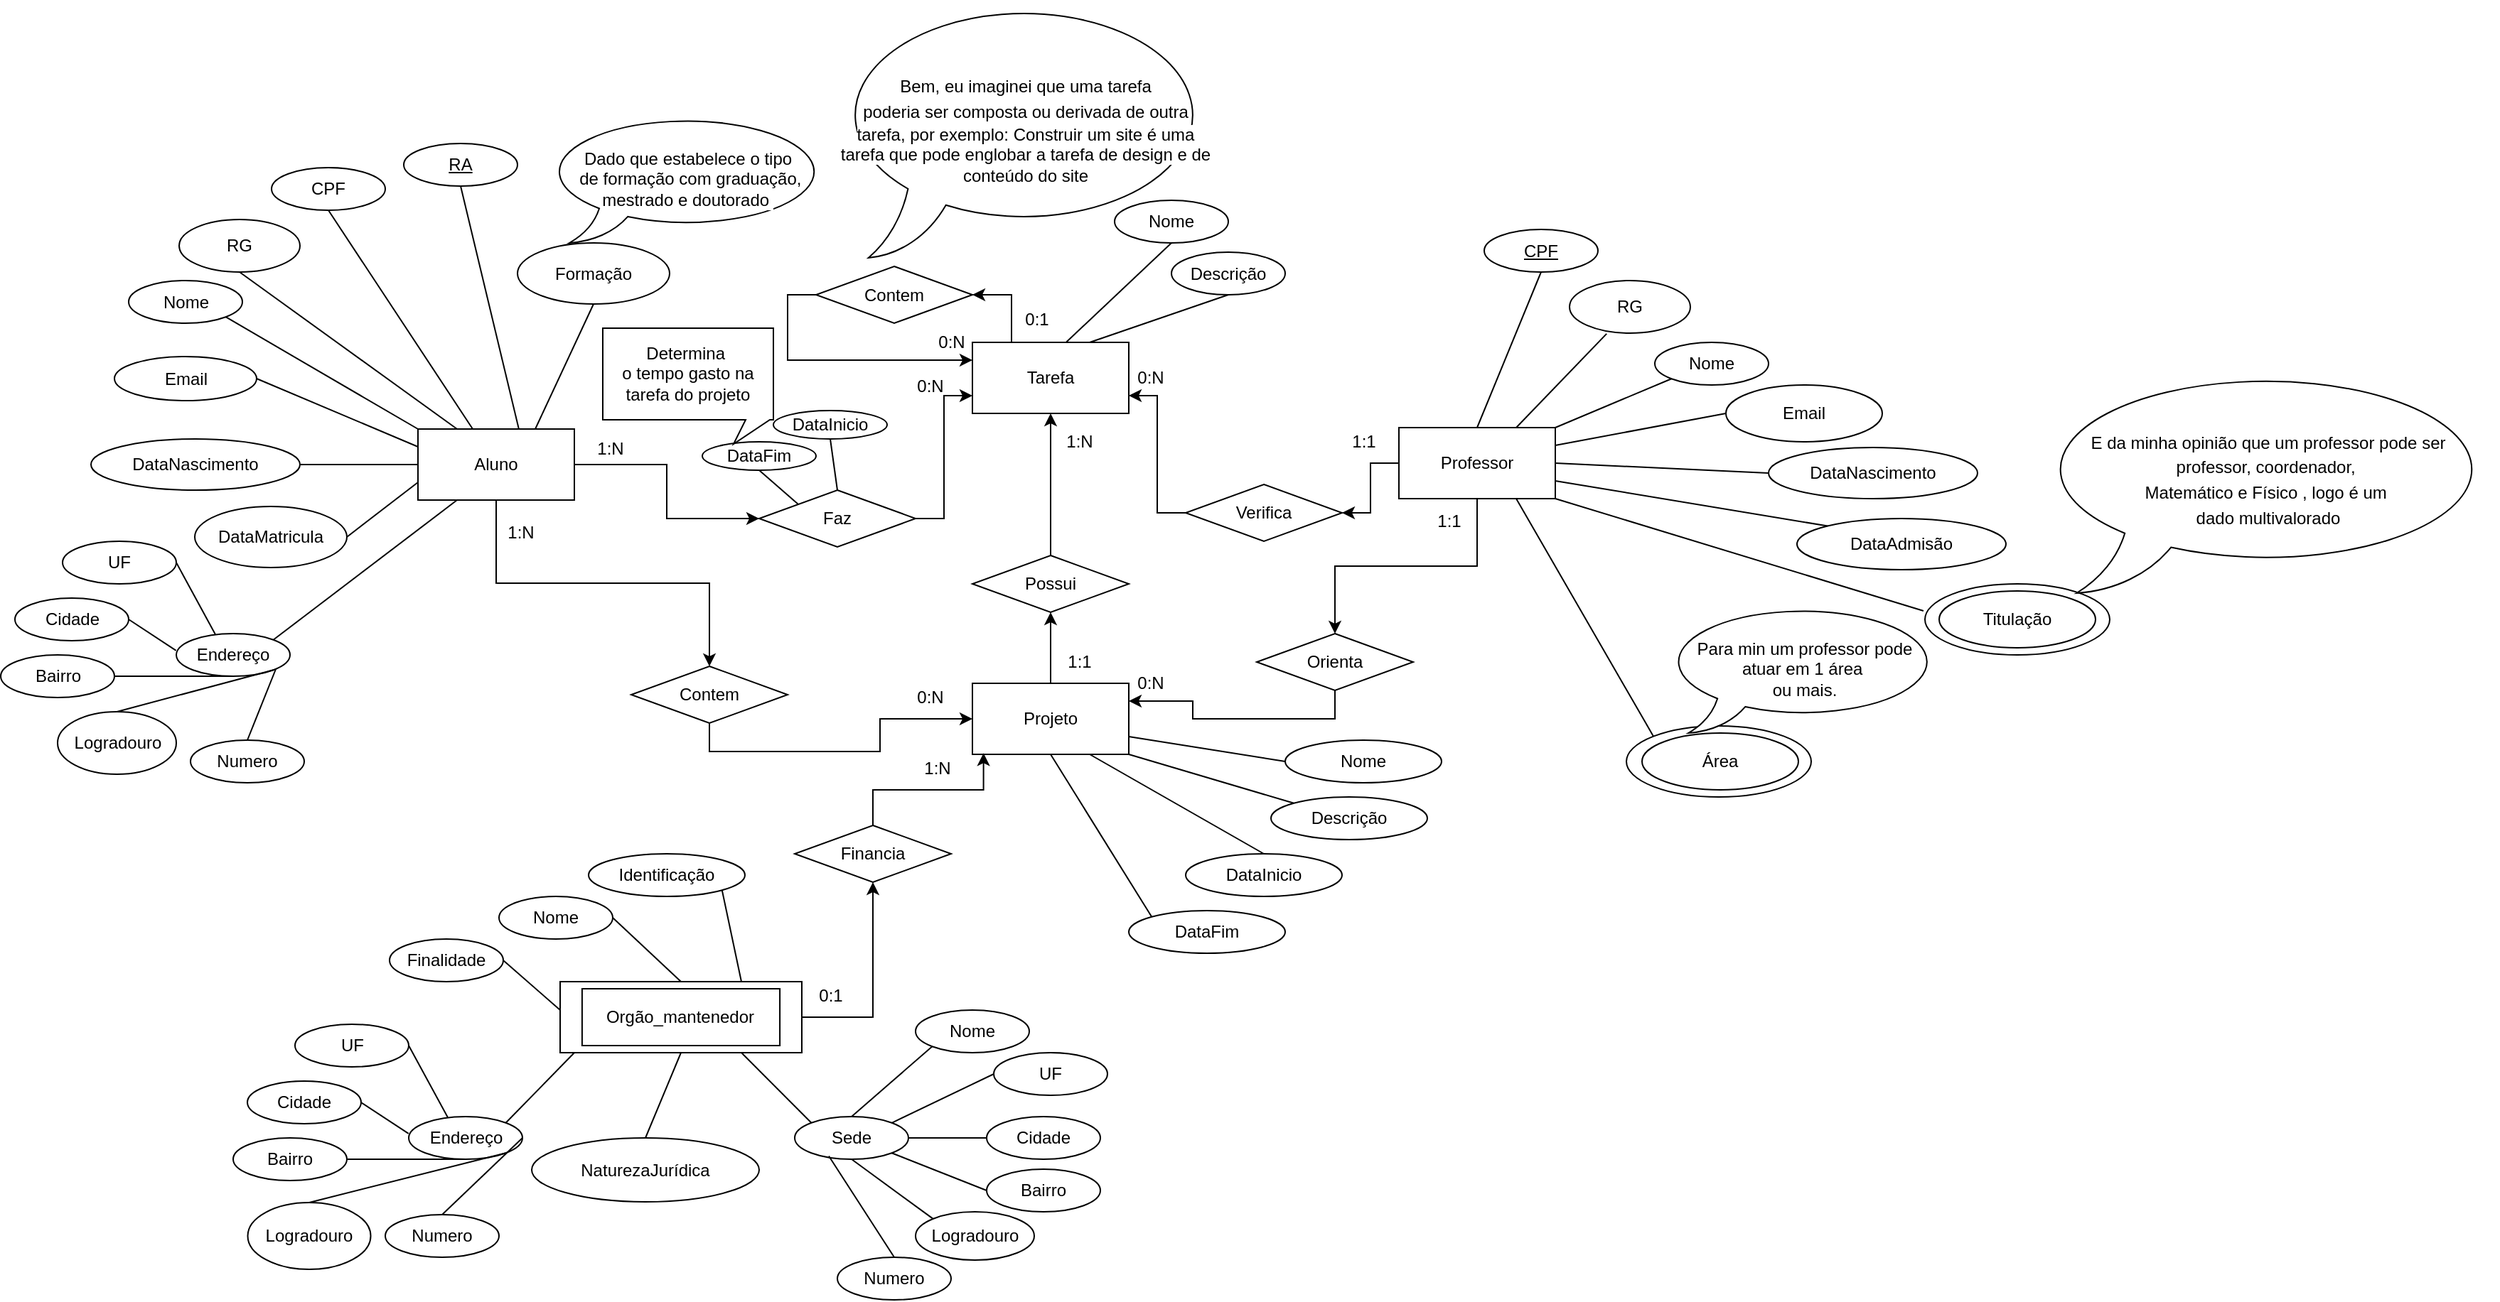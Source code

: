 <mxfile version="12.9.2" type="github">
  <diagram id="1mysd53Gnd4nTqjyurCx" name="Page-1">
    <mxGraphModel dx="2297" dy="1920" grid="1" gridSize="10" guides="1" tooltips="1" connect="1" arrows="1" fold="1" page="1" pageScale="1" pageWidth="850" pageHeight="1100" math="0" shadow="0">
      <root>
        <mxCell id="0" />
        <mxCell id="1" parent="0" />
        <mxCell id="kd50eOP3ocVIhUrG3reN-30" style="edgeStyle=orthogonalEdgeStyle;rounded=0;orthogonalLoop=1;jettySize=auto;html=1;exitX=0.5;exitY=0;exitDx=0;exitDy=0;entryX=0.5;entryY=1;entryDx=0;entryDy=0;" parent="1" source="kd50eOP3ocVIhUrG3reN-1" target="kd50eOP3ocVIhUrG3reN-29" edge="1">
          <mxGeometry relative="1" as="geometry" />
        </mxCell>
        <mxCell id="kd50eOP3ocVIhUrG3reN-1" value="Projeto" style="rounded=0;whiteSpace=wrap;html=1;" parent="1" vertex="1">
          <mxGeometry x="410" y="300" width="110" height="50" as="geometry" />
        </mxCell>
        <mxCell id="kd50eOP3ocVIhUrG3reN-24" style="edgeStyle=orthogonalEdgeStyle;rounded=0;orthogonalLoop=1;jettySize=auto;html=1;exitX=0.5;exitY=1;exitDx=0;exitDy=0;entryX=0.5;entryY=0;entryDx=0;entryDy=0;" parent="1" source="kd50eOP3ocVIhUrG3reN-3" target="kd50eOP3ocVIhUrG3reN-23" edge="1">
          <mxGeometry relative="1" as="geometry">
            <mxPoint x="235" y="190" as="targetPoint" />
          </mxGeometry>
        </mxCell>
        <mxCell id="kd50eOP3ocVIhUrG3reN-42" style="edgeStyle=orthogonalEdgeStyle;rounded=0;orthogonalLoop=1;jettySize=auto;html=1;exitX=1;exitY=0.5;exitDx=0;exitDy=0;entryX=0;entryY=0.5;entryDx=0;entryDy=0;" parent="1" source="kd50eOP3ocVIhUrG3reN-3" target="kd50eOP3ocVIhUrG3reN-39" edge="1">
          <mxGeometry relative="1" as="geometry" />
        </mxCell>
        <mxCell id="kd50eOP3ocVIhUrG3reN-3" value="Aluno" style="rounded=0;whiteSpace=wrap;html=1;" parent="1" vertex="1">
          <mxGeometry x="20" y="121" width="110" height="50" as="geometry" />
        </mxCell>
        <mxCell id="kd50eOP3ocVIhUrG3reN-21" style="edgeStyle=orthogonalEdgeStyle;rounded=0;orthogonalLoop=1;jettySize=auto;html=1;exitX=0.5;exitY=1;exitDx=0;exitDy=0;entryX=0.5;entryY=0;entryDx=0;entryDy=0;" parent="1" source="kd50eOP3ocVIhUrG3reN-4" target="kd50eOP3ocVIhUrG3reN-20" edge="1">
          <mxGeometry relative="1" as="geometry">
            <mxPoint x="775" y="180" as="sourcePoint" />
          </mxGeometry>
        </mxCell>
        <mxCell id="kd50eOP3ocVIhUrG3reN-41" style="edgeStyle=orthogonalEdgeStyle;rounded=0;orthogonalLoop=1;jettySize=auto;html=1;exitX=0;exitY=0.5;exitDx=0;exitDy=0;entryX=1;entryY=0.5;entryDx=0;entryDy=0;" parent="1" source="kd50eOP3ocVIhUrG3reN-4" target="kd50eOP3ocVIhUrG3reN-40" edge="1">
          <mxGeometry relative="1" as="geometry" />
        </mxCell>
        <mxCell id="kd50eOP3ocVIhUrG3reN-4" value="Professor" style="rounded=0;whiteSpace=wrap;html=1;" parent="1" vertex="1">
          <mxGeometry x="710" y="120" width="110" height="50" as="geometry" />
        </mxCell>
        <mxCell id="kd50eOP3ocVIhUrG3reN-15" value="" style="group" parent="1" vertex="1" connectable="0">
          <mxGeometry x="410" y="60" width="110" height="50" as="geometry" />
        </mxCell>
        <mxCell id="kd50eOP3ocVIhUrG3reN-16" value="Tarefa" style="rounded=0;whiteSpace=wrap;html=1;" parent="kd50eOP3ocVIhUrG3reN-15" vertex="1">
          <mxGeometry width="110" height="50" as="geometry" />
        </mxCell>
        <mxCell id="kd50eOP3ocVIhUrG3reN-22" style="edgeStyle=orthogonalEdgeStyle;rounded=0;orthogonalLoop=1;jettySize=auto;html=1;exitX=0.5;exitY=1;exitDx=0;exitDy=0;entryX=1;entryY=0.25;entryDx=0;entryDy=0;" parent="1" source="kd50eOP3ocVIhUrG3reN-20" target="kd50eOP3ocVIhUrG3reN-1" edge="1">
          <mxGeometry relative="1" as="geometry" />
        </mxCell>
        <mxCell id="DxdNHosKMYR6QQF7nd6B-114" value="0:N" style="text;html=1;align=center;verticalAlign=middle;resizable=0;points=[];labelBackgroundColor=#ffffff;" vertex="1" connectable="0" parent="kd50eOP3ocVIhUrG3reN-22">
          <mxGeometry x="0.603" relative="1" as="geometry">
            <mxPoint x="-20.24" y="-12.52" as="offset" />
          </mxGeometry>
        </mxCell>
        <mxCell id="kd50eOP3ocVIhUrG3reN-20" value="Orienta" style="rhombus;whiteSpace=wrap;html=1;" parent="1" vertex="1">
          <mxGeometry x="610" y="265" width="110" height="40" as="geometry" />
        </mxCell>
        <mxCell id="kd50eOP3ocVIhUrG3reN-25" style="edgeStyle=orthogonalEdgeStyle;rounded=0;orthogonalLoop=1;jettySize=auto;html=1;exitX=0.5;exitY=1;exitDx=0;exitDy=0;entryX=0;entryY=0.5;entryDx=0;entryDy=0;" parent="1" source="kd50eOP3ocVIhUrG3reN-23" target="kd50eOP3ocVIhUrG3reN-1" edge="1">
          <mxGeometry relative="1" as="geometry" />
        </mxCell>
        <mxCell id="kd50eOP3ocVIhUrG3reN-23" value="Contem" style="rhombus;whiteSpace=wrap;html=1;" parent="1" vertex="1">
          <mxGeometry x="170" y="288" width="110" height="40" as="geometry" />
        </mxCell>
        <mxCell id="kd50eOP3ocVIhUrG3reN-31" style="edgeStyle=orthogonalEdgeStyle;rounded=0;orthogonalLoop=1;jettySize=auto;html=1;exitX=0.5;exitY=0;exitDx=0;exitDy=0;entryX=0.5;entryY=1;entryDx=0;entryDy=0;" parent="1" source="kd50eOP3ocVIhUrG3reN-29" target="kd50eOP3ocVIhUrG3reN-16" edge="1">
          <mxGeometry relative="1" as="geometry">
            <mxPoint x="465" y="130" as="targetPoint" />
          </mxGeometry>
        </mxCell>
        <mxCell id="kd50eOP3ocVIhUrG3reN-29" value="Possui" style="rhombus;whiteSpace=wrap;html=1;" parent="1" vertex="1">
          <mxGeometry x="410" y="210" width="110" height="40" as="geometry" />
        </mxCell>
        <mxCell id="kd50eOP3ocVIhUrG3reN-37" style="edgeStyle=orthogonalEdgeStyle;rounded=0;orthogonalLoop=1;jettySize=auto;html=1;exitX=0;exitY=0.5;exitDx=0;exitDy=0;entryX=0;entryY=0.25;entryDx=0;entryDy=0;" parent="1" source="kd50eOP3ocVIhUrG3reN-33" target="kd50eOP3ocVIhUrG3reN-16" edge="1">
          <mxGeometry relative="1" as="geometry" />
        </mxCell>
        <mxCell id="kd50eOP3ocVIhUrG3reN-33" value="Contem" style="rhombus;whiteSpace=wrap;html=1;" parent="1" vertex="1">
          <mxGeometry x="300" y="6.5" width="110" height="40" as="geometry" />
        </mxCell>
        <mxCell id="kd50eOP3ocVIhUrG3reN-43" style="edgeStyle=orthogonalEdgeStyle;rounded=0;orthogonalLoop=1;jettySize=auto;html=1;exitX=1;exitY=0.5;exitDx=0;exitDy=0;entryX=0;entryY=0.75;entryDx=0;entryDy=0;" parent="1" source="kd50eOP3ocVIhUrG3reN-39" target="kd50eOP3ocVIhUrG3reN-16" edge="1">
          <mxGeometry relative="1" as="geometry">
            <mxPoint x="410" y="120" as="targetPoint" />
          </mxGeometry>
        </mxCell>
        <mxCell id="kd50eOP3ocVIhUrG3reN-39" value="Faz" style="rhombus;whiteSpace=wrap;html=1;" parent="1" vertex="1">
          <mxGeometry x="260" y="164" width="110" height="40" as="geometry" />
        </mxCell>
        <mxCell id="kd50eOP3ocVIhUrG3reN-44" style="edgeStyle=orthogonalEdgeStyle;rounded=0;orthogonalLoop=1;jettySize=auto;html=1;exitX=0;exitY=0.5;exitDx=0;exitDy=0;entryX=1;entryY=0.75;entryDx=0;entryDy=0;" parent="1" source="kd50eOP3ocVIhUrG3reN-40" target="kd50eOP3ocVIhUrG3reN-16" edge="1">
          <mxGeometry relative="1" as="geometry" />
        </mxCell>
        <mxCell id="kd50eOP3ocVIhUrG3reN-40" value="Verifica" style="rhombus;whiteSpace=wrap;html=1;" parent="1" vertex="1">
          <mxGeometry x="560" y="160" width="110" height="40" as="geometry" />
        </mxCell>
        <mxCell id="wgPbf9IUGAWArEAMorVR-2" value="1:1" style="text;html=1;align=center;verticalAlign=middle;resizable=0;points=[];autosize=1;" parent="1" vertex="1">
          <mxGeometry x="730" y="175.5" width="30" height="20" as="geometry" />
        </mxCell>
        <mxCell id="wgPbf9IUGAWArEAMorVR-6" value="1:N" style="text;html=1;align=center;verticalAlign=middle;resizable=0;points=[];autosize=1;" parent="1" vertex="1">
          <mxGeometry x="470" y="120" width="30" height="20" as="geometry" />
        </mxCell>
        <mxCell id="wgPbf9IUGAWArEAMorVR-8" value="1:1" style="text;html=1;align=center;verticalAlign=middle;resizable=0;points=[];autosize=1;" parent="1" vertex="1">
          <mxGeometry x="470" y="275" width="30" height="20" as="geometry" />
        </mxCell>
        <mxCell id="wgPbf9IUGAWArEAMorVR-9" value="0:N" style="text;html=1;align=center;verticalAlign=middle;resizable=0;points=[];autosize=1;" parent="1" vertex="1">
          <mxGeometry x="520" y="75" width="30" height="20" as="geometry" />
        </mxCell>
        <mxCell id="wgPbf9IUGAWArEAMorVR-10" value="1:1" style="text;html=1;align=center;verticalAlign=middle;resizable=0;points=[];autosize=1;" parent="1" vertex="1">
          <mxGeometry x="670" y="120" width="30" height="20" as="geometry" />
        </mxCell>
        <mxCell id="wgPbf9IUGAWArEAMorVR-15" value="1:N" style="text;html=1;align=center;verticalAlign=middle;resizable=0;points=[];autosize=1;" parent="1" vertex="1">
          <mxGeometry x="77" y="184" width="30" height="20" as="geometry" />
        </mxCell>
        <mxCell id="wgPbf9IUGAWArEAMorVR-16" value="0:N" style="text;html=1;align=center;verticalAlign=middle;resizable=0;points=[];autosize=1;" parent="1" vertex="1">
          <mxGeometry x="365" y="300" width="30" height="20" as="geometry" />
        </mxCell>
        <mxCell id="wgPbf9IUGAWArEAMorVR-18" value="0:N" style="text;html=1;align=center;verticalAlign=middle;resizable=0;points=[];autosize=1;" parent="1" vertex="1">
          <mxGeometry x="365" y="81" width="30" height="20" as="geometry" />
        </mxCell>
        <mxCell id="wgPbf9IUGAWArEAMorVR-19" value="1:N" style="text;html=1;align=center;verticalAlign=middle;resizable=0;points=[];autosize=1;" parent="1" vertex="1">
          <mxGeometry x="140" y="125" width="30" height="20" as="geometry" />
        </mxCell>
        <mxCell id="wgPbf9IUGAWArEAMorVR-21" value="0:N" style="text;html=1;align=center;verticalAlign=middle;resizable=0;points=[];autosize=1;" parent="1" vertex="1">
          <mxGeometry x="380" y="50" width="30" height="20" as="geometry" />
        </mxCell>
        <mxCell id="wgPbf9IUGAWArEAMorVR-25" value="0:1" style="text;html=1;align=center;verticalAlign=middle;resizable=0;points=[];autosize=1;" parent="1" vertex="1">
          <mxGeometry x="440" y="33.5" width="30" height="20" as="geometry" />
        </mxCell>
        <mxCell id="wgPbf9IUGAWArEAMorVR-26" style="edgeStyle=orthogonalEdgeStyle;rounded=0;orthogonalLoop=1;jettySize=auto;html=1;exitX=0.25;exitY=0;exitDx=0;exitDy=0;entryX=1;entryY=0.5;entryDx=0;entryDy=0;" parent="1" source="kd50eOP3ocVIhUrG3reN-16" target="kd50eOP3ocVIhUrG3reN-33" edge="1">
          <mxGeometry relative="1" as="geometry" />
        </mxCell>
        <mxCell id="DxdNHosKMYR6QQF7nd6B-1" value="&lt;u&gt;RA&lt;/u&gt;" style="ellipse;whiteSpace=wrap;html=1;" vertex="1" parent="1">
          <mxGeometry x="10" y="-80" width="80" height="30" as="geometry" />
        </mxCell>
        <mxCell id="DxdNHosKMYR6QQF7nd6B-2" value="" style="group" vertex="1" connectable="0" parent="1">
          <mxGeometry x="120" y="510" width="170" height="50" as="geometry" />
        </mxCell>
        <mxCell id="DxdNHosKMYR6QQF7nd6B-3" value="" style="rounded=0;whiteSpace=wrap;html=1;" vertex="1" parent="DxdNHosKMYR6QQF7nd6B-2">
          <mxGeometry width="170" height="50" as="geometry" />
        </mxCell>
        <mxCell id="DxdNHosKMYR6QQF7nd6B-4" value="&lt;div style=&quot;text-align: justify&quot;&gt;Orgão_mantenedor&lt;/div&gt;" style="rounded=0;whiteSpace=wrap;html=1;" vertex="1" parent="DxdNHosKMYR6QQF7nd6B-2">
          <mxGeometry x="15.455" y="5" width="139.091" height="40" as="geometry" />
        </mxCell>
        <mxCell id="DxdNHosKMYR6QQF7nd6B-7" style="edgeStyle=orthogonalEdgeStyle;rounded=0;orthogonalLoop=1;jettySize=auto;html=1;exitX=0.5;exitY=0;exitDx=0;exitDy=0;entryX=0.071;entryY=0.983;entryDx=0;entryDy=0;entryPerimeter=0;" edge="1" parent="1" source="DxdNHosKMYR6QQF7nd6B-5" target="kd50eOP3ocVIhUrG3reN-1">
          <mxGeometry relative="1" as="geometry">
            <mxPoint x="465" y="370" as="targetPoint" />
          </mxGeometry>
        </mxCell>
        <mxCell id="DxdNHosKMYR6QQF7nd6B-5" value="Financia" style="rhombus;whiteSpace=wrap;html=1;" vertex="1" parent="1">
          <mxGeometry x="285" y="400" width="110" height="40" as="geometry" />
        </mxCell>
        <mxCell id="DxdNHosKMYR6QQF7nd6B-6" style="edgeStyle=orthogonalEdgeStyle;rounded=0;orthogonalLoop=1;jettySize=auto;html=1;exitX=1;exitY=0.5;exitDx=0;exitDy=0;entryX=0.5;entryY=1;entryDx=0;entryDy=0;" edge="1" parent="1" source="DxdNHosKMYR6QQF7nd6B-3" target="DxdNHosKMYR6QQF7nd6B-5">
          <mxGeometry relative="1" as="geometry" />
        </mxCell>
        <mxCell id="DxdNHosKMYR6QQF7nd6B-9" value="Nome" style="ellipse;whiteSpace=wrap;html=1;" vertex="1" parent="1">
          <mxGeometry x="-183.5" y="16.5" width="80" height="30" as="geometry" />
        </mxCell>
        <mxCell id="DxdNHosKMYR6QQF7nd6B-10" value="DataNascimento" style="ellipse;whiteSpace=wrap;html=1;" vertex="1" parent="1">
          <mxGeometry x="-210" y="128" width="147" height="36" as="geometry" />
        </mxCell>
        <mxCell id="DxdNHosKMYR6QQF7nd6B-18" value="" style="endArrow=none;html=1;exitX=0.5;exitY=1;exitDx=0;exitDy=0;entryX=0.645;entryY=0;entryDx=0;entryDy=0;entryPerimeter=0;" edge="1" parent="1" source="DxdNHosKMYR6QQF7nd6B-1" target="kd50eOP3ocVIhUrG3reN-3">
          <mxGeometry width="50" height="50" relative="1" as="geometry">
            <mxPoint x="250" y="230" as="sourcePoint" />
            <mxPoint x="135" y="120" as="targetPoint" />
            <Array as="points" />
          </mxGeometry>
        </mxCell>
        <mxCell id="DxdNHosKMYR6QQF7nd6B-19" value="" style="endArrow=none;html=1;exitX=1;exitY=1;exitDx=0;exitDy=0;entryX=0;entryY=0;entryDx=0;entryDy=0;" edge="1" parent="1" source="DxdNHosKMYR6QQF7nd6B-9" target="kd50eOP3ocVIhUrG3reN-3">
          <mxGeometry width="50" height="50" relative="1" as="geometry">
            <mxPoint x="40" y="87.5" as="sourcePoint" />
            <mxPoint x="68" y="152.5" as="targetPoint" />
            <Array as="points" />
          </mxGeometry>
        </mxCell>
        <mxCell id="DxdNHosKMYR6QQF7nd6B-20" value="" style="endArrow=none;html=1;exitX=0;exitY=0.5;exitDx=0;exitDy=0;entryX=1;entryY=0.5;entryDx=0;entryDy=0;" edge="1" parent="1" source="kd50eOP3ocVIhUrG3reN-3" target="DxdNHosKMYR6QQF7nd6B-10">
          <mxGeometry width="50" height="50" relative="1" as="geometry">
            <mxPoint x="68.284" y="100.607" as="sourcePoint" />
            <mxPoint x="90" y="130" as="targetPoint" />
            <Array as="points" />
          </mxGeometry>
        </mxCell>
        <mxCell id="DxdNHosKMYR6QQF7nd6B-21" value="DataMatricula" style="ellipse;whiteSpace=wrap;html=1;" vertex="1" parent="1">
          <mxGeometry x="-137" y="175.5" width="107" height="43" as="geometry" />
        </mxCell>
        <mxCell id="DxdNHosKMYR6QQF7nd6B-22" value="" style="endArrow=none;html=1;exitX=0;exitY=0.75;exitDx=0;exitDy=0;entryX=1;entryY=0.5;entryDx=0;entryDy=0;" edge="1" parent="1" target="DxdNHosKMYR6QQF7nd6B-21" source="kd50eOP3ocVIhUrG3reN-3">
          <mxGeometry width="50" height="50" relative="1" as="geometry">
            <mxPoint x="80" y="168.5" as="sourcePoint" />
            <mxPoint x="90" y="166" as="targetPoint" />
            <Array as="points" />
          </mxGeometry>
        </mxCell>
        <mxCell id="DxdNHosKMYR6QQF7nd6B-26" value="Email" style="ellipse;whiteSpace=wrap;html=1;" vertex="1" parent="1">
          <mxGeometry x="-193.5" y="70" width="100" height="31" as="geometry" />
        </mxCell>
        <mxCell id="DxdNHosKMYR6QQF7nd6B-29" value="" style="endArrow=none;html=1;exitX=1;exitY=0.5;exitDx=0;exitDy=0;entryX=0;entryY=0.25;entryDx=0;entryDy=0;" edge="1" parent="1" source="DxdNHosKMYR6QQF7nd6B-26" target="kd50eOP3ocVIhUrG3reN-3">
          <mxGeometry width="50" height="50" relative="1" as="geometry">
            <mxPoint x="68.284" y="100.607" as="sourcePoint" />
            <mxPoint x="80" y="130" as="targetPoint" />
            <Array as="points" />
          </mxGeometry>
        </mxCell>
        <mxCell id="DxdNHosKMYR6QQF7nd6B-35" value="RG" style="ellipse;whiteSpace=wrap;html=1;" vertex="1" parent="1">
          <mxGeometry x="-148" y="-26.5" width="85" height="37" as="geometry" />
        </mxCell>
        <mxCell id="DxdNHosKMYR6QQF7nd6B-37" value="" style="endArrow=none;html=1;entryX=0.5;entryY=1;entryDx=0;entryDy=0;exitX=0.25;exitY=0;exitDx=0;exitDy=0;" edge="1" parent="1" source="kd50eOP3ocVIhUrG3reN-3" target="DxdNHosKMYR6QQF7nd6B-35">
          <mxGeometry width="50" height="50" relative="1" as="geometry">
            <mxPoint x="290" y="230" as="sourcePoint" />
            <mxPoint x="340" y="180" as="targetPoint" />
          </mxGeometry>
        </mxCell>
        <mxCell id="DxdNHosKMYR6QQF7nd6B-42" value="CPF" style="ellipse;whiteSpace=wrap;html=1;" vertex="1" parent="1">
          <mxGeometry x="-83" y="-63" width="80" height="30" as="geometry" />
        </mxCell>
        <mxCell id="DxdNHosKMYR6QQF7nd6B-43" value="" style="endArrow=none;html=1;entryX=0.5;entryY=1;entryDx=0;entryDy=0;" edge="1" parent="1" source="kd50eOP3ocVIhUrG3reN-3" target="DxdNHosKMYR6QQF7nd6B-42">
          <mxGeometry width="50" height="50" relative="1" as="geometry">
            <mxPoint x="290" y="230" as="sourcePoint" />
            <mxPoint x="340" y="180" as="targetPoint" />
          </mxGeometry>
        </mxCell>
        <mxCell id="DxdNHosKMYR6QQF7nd6B-52" value="Endereço" style="ellipse;whiteSpace=wrap;html=1;" vertex="1" parent="1">
          <mxGeometry x="-150" y="265" width="80" height="30" as="geometry" />
        </mxCell>
        <mxCell id="DxdNHosKMYR6QQF7nd6B-53" value="" style="endArrow=none;html=1;entryX=0.25;entryY=1;entryDx=0;entryDy=0;exitX=1;exitY=0;exitDx=0;exitDy=0;" edge="1" parent="1" source="DxdNHosKMYR6QQF7nd6B-52" target="kd50eOP3ocVIhUrG3reN-3">
          <mxGeometry width="50" height="50" relative="1" as="geometry">
            <mxPoint x="-39" y="149" as="sourcePoint" />
            <mxPoint x="350" y="200" as="targetPoint" />
          </mxGeometry>
        </mxCell>
        <mxCell id="DxdNHosKMYR6QQF7nd6B-54" value="UF" style="ellipse;whiteSpace=wrap;html=1;" vertex="1" parent="1">
          <mxGeometry x="-230" y="200" width="80" height="30" as="geometry" />
        </mxCell>
        <mxCell id="DxdNHosKMYR6QQF7nd6B-55" value="Cidade" style="ellipse;whiteSpace=wrap;html=1;" vertex="1" parent="1">
          <mxGeometry x="-263.5" y="240" width="80" height="30" as="geometry" />
        </mxCell>
        <mxCell id="DxdNHosKMYR6QQF7nd6B-56" value="Logradouro" style="ellipse;whiteSpace=wrap;html=1;" vertex="1" parent="1">
          <mxGeometry x="-233.5" y="320" width="83.5" height="44" as="geometry" />
        </mxCell>
        <mxCell id="DxdNHosKMYR6QQF7nd6B-57" value="Bairro" style="ellipse;whiteSpace=wrap;html=1;" vertex="1" parent="1">
          <mxGeometry x="-273.5" y="280" width="80" height="30" as="geometry" />
        </mxCell>
        <mxCell id="DxdNHosKMYR6QQF7nd6B-60" value="" style="endArrow=none;html=1;exitX=0.5;exitY=0;exitDx=0;exitDy=0;entryX=1;entryY=1;entryDx=0;entryDy=0;" edge="1" parent="1" source="DxdNHosKMYR6QQF7nd6B-56" target="DxdNHosKMYR6QQF7nd6B-52">
          <mxGeometry width="50" height="50" relative="1" as="geometry">
            <mxPoint x="300" y="250" as="sourcePoint" />
            <mxPoint y="260" as="targetPoint" />
          </mxGeometry>
        </mxCell>
        <mxCell id="DxdNHosKMYR6QQF7nd6B-61" value="" style="endArrow=none;html=1;entryX=0.343;entryY=0.017;entryDx=0;entryDy=0;exitX=1;exitY=0.5;exitDx=0;exitDy=0;entryPerimeter=0;" edge="1" parent="1" source="DxdNHosKMYR6QQF7nd6B-54" target="DxdNHosKMYR6QQF7nd6B-52">
          <mxGeometry width="50" height="50" relative="1" as="geometry">
            <mxPoint x="300" y="250" as="sourcePoint" />
            <mxPoint x="350" y="200" as="targetPoint" />
          </mxGeometry>
        </mxCell>
        <mxCell id="DxdNHosKMYR6QQF7nd6B-62" value="" style="endArrow=none;html=1;entryX=0.5;entryY=1;entryDx=0;entryDy=0;exitX=1;exitY=0.5;exitDx=0;exitDy=0;" edge="1" parent="1" source="DxdNHosKMYR6QQF7nd6B-57" target="DxdNHosKMYR6QQF7nd6B-52">
          <mxGeometry width="50" height="50" relative="1" as="geometry">
            <mxPoint x="300" y="250" as="sourcePoint" />
            <mxPoint x="350" y="200" as="targetPoint" />
          </mxGeometry>
        </mxCell>
        <mxCell id="DxdNHosKMYR6QQF7nd6B-63" value="" style="endArrow=none;html=1;entryX=-0.002;entryY=0.398;entryDx=0;entryDy=0;exitX=1;exitY=0.5;exitDx=0;exitDy=0;entryPerimeter=0;" edge="1" parent="1" source="DxdNHosKMYR6QQF7nd6B-55" target="DxdNHosKMYR6QQF7nd6B-52">
          <mxGeometry width="50" height="50" relative="1" as="geometry">
            <mxPoint x="-180" y="255" as="sourcePoint" />
            <mxPoint x="350" y="200" as="targetPoint" />
          </mxGeometry>
        </mxCell>
        <mxCell id="DxdNHosKMYR6QQF7nd6B-70" value="Numero" style="ellipse;whiteSpace=wrap;html=1;" vertex="1" parent="1">
          <mxGeometry x="-140" y="340" width="80" height="30" as="geometry" />
        </mxCell>
        <mxCell id="DxdNHosKMYR6QQF7nd6B-71" value="" style="endArrow=none;html=1;exitX=0.5;exitY=0;exitDx=0;exitDy=0;" edge="1" parent="1" source="DxdNHosKMYR6QQF7nd6B-70">
          <mxGeometry width="50" height="50" relative="1" as="geometry">
            <mxPoint x="300" y="250" as="sourcePoint" />
            <mxPoint x="-80" y="290" as="targetPoint" />
          </mxGeometry>
        </mxCell>
        <mxCell id="DxdNHosKMYR6QQF7nd6B-74" value="Nome" style="ellipse;whiteSpace=wrap;html=1;" vertex="1" parent="1">
          <mxGeometry x="890" y="60" width="80" height="30" as="geometry" />
        </mxCell>
        <mxCell id="DxdNHosKMYR6QQF7nd6B-75" value="DataNascimento" style="ellipse;whiteSpace=wrap;html=1;" vertex="1" parent="1">
          <mxGeometry x="970" y="134" width="147" height="36" as="geometry" />
        </mxCell>
        <mxCell id="DxdNHosKMYR6QQF7nd6B-76" value="&lt;div&gt;&lt;span&gt;Email&lt;/span&gt;&lt;/div&gt;" style="ellipse;whiteSpace=wrap;html=1;align=center;" vertex="1" parent="1">
          <mxGeometry x="940" y="90" width="110" height="40" as="geometry" />
        </mxCell>
        <mxCell id="DxdNHosKMYR6QQF7nd6B-77" value="RG" style="ellipse;whiteSpace=wrap;html=1;" vertex="1" parent="1">
          <mxGeometry x="830" y="16.5" width="85" height="37" as="geometry" />
        </mxCell>
        <mxCell id="DxdNHosKMYR6QQF7nd6B-78" value="&lt;u&gt;CPF&lt;/u&gt;" style="ellipse;whiteSpace=wrap;html=1;" vertex="1" parent="1">
          <mxGeometry x="770" y="-19.5" width="80" height="30" as="geometry" />
        </mxCell>
        <mxCell id="DxdNHosKMYR6QQF7nd6B-87" value="Formação" style="ellipse;whiteSpace=wrap;html=1;" vertex="1" parent="1">
          <mxGeometry x="90" y="-10" width="107" height="43" as="geometry" />
        </mxCell>
        <mxCell id="DxdNHosKMYR6QQF7nd6B-92" value="&lt;div&gt;&lt;span style=&quot;background-color: rgb(255 , 255 , 255)&quot;&gt;Dado que estabelece o tipo&lt;/span&gt;&lt;/div&gt;&lt;div&gt;&lt;span style=&quot;background-color: rgb(255 , 255 , 255)&quot;&gt;&amp;nbsp;&lt;/span&gt;&lt;span style=&quot;background-color: rgb(255 , 255 , 255)&quot;&gt;de formação com graduação,&lt;/span&gt;&lt;/div&gt;&lt;span style=&quot;background-color: rgb(255 , 255 , 255)&quot;&gt;mestrado e doutorado&amp;nbsp;&lt;/span&gt;" style="whiteSpace=wrap;html=1;shape=mxgraph.basic.oval_callout;rotation=0;align=center;" vertex="1" parent="1">
          <mxGeometry x="110" y="-100" width="200" height="90" as="geometry" />
        </mxCell>
        <mxCell id="DxdNHosKMYR6QQF7nd6B-96" value="" style="endArrow=none;html=1;strokeColor=#000000;entryX=0.5;entryY=1;entryDx=0;entryDy=0;exitX=0.75;exitY=0;exitDx=0;exitDy=0;" edge="1" parent="1" source="kd50eOP3ocVIhUrG3reN-3" target="DxdNHosKMYR6QQF7nd6B-87">
          <mxGeometry width="50" height="50" relative="1" as="geometry">
            <mxPoint x="160" y="170" as="sourcePoint" />
            <mxPoint x="210" y="120" as="targetPoint" />
          </mxGeometry>
        </mxCell>
        <mxCell id="DxdNHosKMYR6QQF7nd6B-99" value="" style="endArrow=none;html=1;strokeColor=#000000;entryX=0.5;entryY=1;entryDx=0;entryDy=0;exitX=0.5;exitY=0;exitDx=0;exitDy=0;" edge="1" parent="1" source="kd50eOP3ocVIhUrG3reN-4" target="DxdNHosKMYR6QQF7nd6B-78">
          <mxGeometry width="50" height="50" relative="1" as="geometry">
            <mxPoint x="500" y="180" as="sourcePoint" />
            <mxPoint x="550" y="130" as="targetPoint" />
          </mxGeometry>
        </mxCell>
        <mxCell id="DxdNHosKMYR6QQF7nd6B-102" value="DataAdmisão" style="ellipse;whiteSpace=wrap;html=1;" vertex="1" parent="1">
          <mxGeometry x="990" y="184" width="147" height="36" as="geometry" />
        </mxCell>
        <mxCell id="DxdNHosKMYR6QQF7nd6B-105" value="" style="endArrow=none;html=1;strokeColor=#000000;entryX=0.307;entryY=1.012;entryDx=0;entryDy=0;entryPerimeter=0;exitX=0.75;exitY=0;exitDx=0;exitDy=0;" edge="1" parent="1" source="kd50eOP3ocVIhUrG3reN-4" target="DxdNHosKMYR6QQF7nd6B-77">
          <mxGeometry width="50" height="50" relative="1" as="geometry">
            <mxPoint x="790" y="180" as="sourcePoint" />
            <mxPoint x="840" y="130" as="targetPoint" />
          </mxGeometry>
        </mxCell>
        <mxCell id="DxdNHosKMYR6QQF7nd6B-107" value="" style="endArrow=none;html=1;strokeColor=#000000;entryX=0;entryY=1;entryDx=0;entryDy=0;exitX=1;exitY=0;exitDx=0;exitDy=0;" edge="1" parent="1" source="kd50eOP3ocVIhUrG3reN-4" target="DxdNHosKMYR6QQF7nd6B-74">
          <mxGeometry width="50" height="50" relative="1" as="geometry">
            <mxPoint x="790" y="180" as="sourcePoint" />
            <mxPoint x="840" y="130" as="targetPoint" />
          </mxGeometry>
        </mxCell>
        <mxCell id="DxdNHosKMYR6QQF7nd6B-108" value="" style="endArrow=none;html=1;strokeColor=#000000;entryX=0;entryY=0.5;entryDx=0;entryDy=0;exitX=1;exitY=0.25;exitDx=0;exitDy=0;" edge="1" parent="1" source="kd50eOP3ocVIhUrG3reN-4" target="DxdNHosKMYR6QQF7nd6B-76">
          <mxGeometry width="50" height="50" relative="1" as="geometry">
            <mxPoint x="790" y="180" as="sourcePoint" />
            <mxPoint x="840" y="130" as="targetPoint" />
          </mxGeometry>
        </mxCell>
        <mxCell id="DxdNHosKMYR6QQF7nd6B-111" value="" style="endArrow=none;html=1;strokeColor=#000000;entryX=0;entryY=0.5;entryDx=0;entryDy=0;exitX=1;exitY=0.5;exitDx=0;exitDy=0;" edge="1" parent="1" source="kd50eOP3ocVIhUrG3reN-4" target="DxdNHosKMYR6QQF7nd6B-75">
          <mxGeometry width="50" height="50" relative="1" as="geometry">
            <mxPoint x="860" y="170" as="sourcePoint" />
            <mxPoint x="840" y="130" as="targetPoint" />
          </mxGeometry>
        </mxCell>
        <mxCell id="DxdNHosKMYR6QQF7nd6B-112" value="" style="endArrow=none;html=1;strokeColor=#000000;entryX=0;entryY=0;entryDx=0;entryDy=0;exitX=1;exitY=0.75;exitDx=0;exitDy=0;" edge="1" parent="1" source="kd50eOP3ocVIhUrG3reN-4" target="DxdNHosKMYR6QQF7nd6B-102">
          <mxGeometry width="50" height="50" relative="1" as="geometry">
            <mxPoint x="790" y="180" as="sourcePoint" />
            <mxPoint x="840" y="130" as="targetPoint" />
          </mxGeometry>
        </mxCell>
        <mxCell id="DxdNHosKMYR6QQF7nd6B-113" style="edgeStyle=none;shape=link;rounded=0;orthogonalLoop=1;jettySize=auto;html=1;exitX=0.5;exitY=1;exitDx=0;exitDy=0;strokeColor=#000000;" edge="1" parent="1" source="DxdNHosKMYR6QQF7nd6B-102" target="DxdNHosKMYR6QQF7nd6B-102">
          <mxGeometry relative="1" as="geometry" />
        </mxCell>
        <mxCell id="DxdNHosKMYR6QQF7nd6B-126" value="" style="ellipse;whiteSpace=wrap;html=1;" vertex="1" parent="1">
          <mxGeometry x="1080" y="230" width="130" height="50" as="geometry" />
        </mxCell>
        <mxCell id="DxdNHosKMYR6QQF7nd6B-130" value="" style="endArrow=none;html=1;strokeColor=#000000;entryX=-0.008;entryY=0.38;entryDx=0;entryDy=0;entryPerimeter=0;exitX=1;exitY=1;exitDx=0;exitDy=0;" edge="1" parent="1" source="kd50eOP3ocVIhUrG3reN-4" target="DxdNHosKMYR6QQF7nd6B-126">
          <mxGeometry width="50" height="50" relative="1" as="geometry">
            <mxPoint x="780" y="280" as="sourcePoint" />
            <mxPoint x="830" y="230" as="targetPoint" />
          </mxGeometry>
        </mxCell>
        <mxCell id="DxdNHosKMYR6QQF7nd6B-131" value="Titulação" style="ellipse;whiteSpace=wrap;html=1;" vertex="1" parent="1">
          <mxGeometry x="1090" y="235" width="110" height="40" as="geometry" />
        </mxCell>
        <mxCell id="DxdNHosKMYR6QQF7nd6B-132" value="&lt;p class=&quot;MsoNormal&quot;&gt;&lt;/p&gt;&lt;div&gt;&lt;span style=&quot;background-color: white ; font-family: &amp;#34;helvetica&amp;#34; , sans-serif ; font-size: 9pt&quot;&gt;E da minha opinião que&lt;/span&gt;&lt;span style=&quot;font-size: 9pt ; background-color: white ; font-family: &amp;#34;helvetica&amp;#34; , sans-serif&quot;&gt;&amp;nbsp;um professor pode ser&lt;/span&gt;&lt;/div&gt;&lt;span style=&quot;font-size: 9pt ; line-height: 150% ; font-family: &amp;#34;helvetica&amp;#34; , sans-serif&quot;&gt;&lt;span style=&quot;background: white&quot;&gt;&lt;div&gt;&lt;span style=&quot;font-size: 9pt ; line-height: 150%&quot;&gt;&lt;span&gt;professor, coordenador,&lt;/span&gt;&lt;/span&gt;&lt;span style=&quot;font-size: 9pt ; line-height: 150%&quot;&gt;&amp;nbsp;&lt;/span&gt;&lt;/div&gt;&lt;div&gt;&lt;span style=&quot;font-size: 9pt&quot;&gt;Matemático e Físico , logo é um&amp;nbsp;&lt;/span&gt;&lt;/div&gt;&lt;div&gt;&lt;span style=&quot;font-size: 9pt&quot;&gt;dado multivalorado&lt;/span&gt;&lt;/div&gt;&lt;/span&gt;&lt;/span&gt;&lt;p&gt;&lt;/p&gt;&lt;p class=&quot;MsoNormal&quot; align=&quot;left&quot; style=&quot;text-align: left&quot;&gt;&lt;/p&gt;" style="whiteSpace=wrap;html=1;shape=mxgraph.basic.oval_callout;rotation=0;align=center;" vertex="1" parent="1">
          <mxGeometry x="1160" y="80" width="323" height="156.5" as="geometry" />
        </mxCell>
        <mxCell id="DxdNHosKMYR6QQF7nd6B-134" value="" style="ellipse;whiteSpace=wrap;html=1;" vertex="1" parent="1">
          <mxGeometry x="870" y="330" width="130" height="50" as="geometry" />
        </mxCell>
        <mxCell id="DxdNHosKMYR6QQF7nd6B-135" value="Área" style="ellipse;whiteSpace=wrap;html=1;" vertex="1" parent="1">
          <mxGeometry x="881" y="335" width="110" height="40" as="geometry" />
        </mxCell>
        <mxCell id="DxdNHosKMYR6QQF7nd6B-137" value="" style="endArrow=none;html=1;strokeColor=#000000;entryX=0.75;entryY=1;entryDx=0;entryDy=0;exitX=0;exitY=0;exitDx=0;exitDy=0;" edge="1" parent="1" source="DxdNHosKMYR6QQF7nd6B-134" target="kd50eOP3ocVIhUrG3reN-4">
          <mxGeometry width="50" height="50" relative="1" as="geometry">
            <mxPoint x="1030" y="290" as="sourcePoint" />
            <mxPoint x="1080" y="240" as="targetPoint" />
          </mxGeometry>
        </mxCell>
        <mxCell id="DxdNHosKMYR6QQF7nd6B-140" value="Para min um professor pode &lt;br&gt;atuar em 1 área&amp;nbsp;&lt;br&gt;ou mais." style="whiteSpace=wrap;html=1;shape=mxgraph.basic.oval_callout" vertex="1" parent="1">
          <mxGeometry x="897.5" y="245" width="195" height="90" as="geometry" />
        </mxCell>
        <mxCell id="DxdNHosKMYR6QQF7nd6B-145" value="DataInicio" style="ellipse;whiteSpace=wrap;html=1;" vertex="1" parent="1">
          <mxGeometry x="560" y="420" width="110" height="30" as="geometry" />
        </mxCell>
        <mxCell id="DxdNHosKMYR6QQF7nd6B-146" value="DataFim" style="ellipse;whiteSpace=wrap;html=1;" vertex="1" parent="1">
          <mxGeometry x="520" y="460" width="110" height="30" as="geometry" />
        </mxCell>
        <mxCell id="DxdNHosKMYR6QQF7nd6B-147" value="Descrição" style="ellipse;whiteSpace=wrap;html=1;" vertex="1" parent="1">
          <mxGeometry x="620" y="380" width="110" height="30" as="geometry" />
        </mxCell>
        <mxCell id="DxdNHosKMYR6QQF7nd6B-148" value="Nome" style="ellipse;whiteSpace=wrap;html=1;" vertex="1" parent="1">
          <mxGeometry x="630" y="340" width="110" height="30" as="geometry" />
        </mxCell>
        <mxCell id="DxdNHosKMYR6QQF7nd6B-149" value="" style="endArrow=none;html=1;strokeColor=#000000;entryX=0;entryY=0.5;entryDx=0;entryDy=0;exitX=1;exitY=0.75;exitDx=0;exitDy=0;" edge="1" parent="1" source="kd50eOP3ocVIhUrG3reN-1" target="DxdNHosKMYR6QQF7nd6B-148">
          <mxGeometry width="50" height="50" relative="1" as="geometry">
            <mxPoint x="350" y="220" as="sourcePoint" />
            <mxPoint x="400" y="170" as="targetPoint" />
          </mxGeometry>
        </mxCell>
        <mxCell id="DxdNHosKMYR6QQF7nd6B-150" value="" style="endArrow=none;html=1;strokeColor=#000000;entryX=0;entryY=0;entryDx=0;entryDy=0;exitX=1;exitY=1;exitDx=0;exitDy=0;" edge="1" parent="1" source="kd50eOP3ocVIhUrG3reN-1" target="DxdNHosKMYR6QQF7nd6B-147">
          <mxGeometry width="50" height="50" relative="1" as="geometry">
            <mxPoint x="350" y="220" as="sourcePoint" />
            <mxPoint x="400" y="170" as="targetPoint" />
          </mxGeometry>
        </mxCell>
        <mxCell id="DxdNHosKMYR6QQF7nd6B-151" value="" style="endArrow=none;html=1;strokeColor=#000000;entryX=0.5;entryY=0;entryDx=0;entryDy=0;exitX=0.75;exitY=1;exitDx=0;exitDy=0;" edge="1" parent="1" source="kd50eOP3ocVIhUrG3reN-1" target="DxdNHosKMYR6QQF7nd6B-145">
          <mxGeometry width="50" height="50" relative="1" as="geometry">
            <mxPoint x="350" y="220" as="sourcePoint" />
            <mxPoint x="400" y="170" as="targetPoint" />
          </mxGeometry>
        </mxCell>
        <mxCell id="DxdNHosKMYR6QQF7nd6B-152" value="" style="endArrow=none;html=1;strokeColor=#000000;entryX=0;entryY=0;entryDx=0;entryDy=0;exitX=0.5;exitY=1;exitDx=0;exitDy=0;" edge="1" parent="1" source="kd50eOP3ocVIhUrG3reN-1" target="DxdNHosKMYR6QQF7nd6B-146">
          <mxGeometry width="50" height="50" relative="1" as="geometry">
            <mxPoint x="350" y="220" as="sourcePoint" />
            <mxPoint x="400" y="170" as="targetPoint" />
          </mxGeometry>
        </mxCell>
        <mxCell id="DxdNHosKMYR6QQF7nd6B-153" value="Identificação" style="ellipse;whiteSpace=wrap;html=1;" vertex="1" parent="1">
          <mxGeometry x="140" y="420" width="110" height="30" as="geometry" />
        </mxCell>
        <mxCell id="DxdNHosKMYR6QQF7nd6B-154" value="Nome" style="ellipse;whiteSpace=wrap;html=1;" vertex="1" parent="1">
          <mxGeometry x="77" y="450" width="80" height="30" as="geometry" />
        </mxCell>
        <mxCell id="DxdNHosKMYR6QQF7nd6B-156" value="Finalidade" style="ellipse;whiteSpace=wrap;html=1;" vertex="1" parent="1">
          <mxGeometry y="480" width="80" height="30" as="geometry" />
        </mxCell>
        <mxCell id="DxdNHosKMYR6QQF7nd6B-158" value="NaturezaJurídica" style="ellipse;whiteSpace=wrap;html=1;" vertex="1" parent="1">
          <mxGeometry x="100" y="620" width="160" height="45" as="geometry" />
        </mxCell>
        <mxCell id="DxdNHosKMYR6QQF7nd6B-161" value="Endereço" style="ellipse;whiteSpace=wrap;html=1;" vertex="1" parent="1">
          <mxGeometry x="13.5" y="605" width="80" height="30" as="geometry" />
        </mxCell>
        <mxCell id="DxdNHosKMYR6QQF7nd6B-162" value="UF" style="ellipse;whiteSpace=wrap;html=1;" vertex="1" parent="1">
          <mxGeometry x="-66.5" y="540" width="80" height="30" as="geometry" />
        </mxCell>
        <mxCell id="DxdNHosKMYR6QQF7nd6B-163" value="Cidade" style="ellipse;whiteSpace=wrap;html=1;" vertex="1" parent="1">
          <mxGeometry x="-100" y="580" width="80" height="30" as="geometry" />
        </mxCell>
        <mxCell id="DxdNHosKMYR6QQF7nd6B-164" value="Logradouro" style="ellipse;whiteSpace=wrap;html=1;" vertex="1" parent="1">
          <mxGeometry x="-99.75" y="665.5" width="86.5" height="47" as="geometry" />
        </mxCell>
        <mxCell id="DxdNHosKMYR6QQF7nd6B-165" value="Bairro" style="ellipse;whiteSpace=wrap;html=1;" vertex="1" parent="1">
          <mxGeometry x="-110" y="620" width="80" height="30" as="geometry" />
        </mxCell>
        <mxCell id="DxdNHosKMYR6QQF7nd6B-166" value="" style="endArrow=none;html=1;exitX=0.5;exitY=0;exitDx=0;exitDy=0;entryX=1;entryY=1;entryDx=0;entryDy=0;" edge="1" parent="1" source="DxdNHosKMYR6QQF7nd6B-164" target="DxdNHosKMYR6QQF7nd6B-161">
          <mxGeometry width="50" height="50" relative="1" as="geometry">
            <mxPoint x="463.5" y="590" as="sourcePoint" />
            <mxPoint x="163.5" y="600" as="targetPoint" />
          </mxGeometry>
        </mxCell>
        <mxCell id="DxdNHosKMYR6QQF7nd6B-167" value="" style="endArrow=none;html=1;entryX=0.343;entryY=0.017;entryDx=0;entryDy=0;exitX=1;exitY=0.5;exitDx=0;exitDy=0;entryPerimeter=0;" edge="1" parent="1" source="DxdNHosKMYR6QQF7nd6B-162" target="DxdNHosKMYR6QQF7nd6B-161">
          <mxGeometry width="50" height="50" relative="1" as="geometry">
            <mxPoint x="463.5" y="590" as="sourcePoint" />
            <mxPoint x="513.5" y="540" as="targetPoint" />
          </mxGeometry>
        </mxCell>
        <mxCell id="DxdNHosKMYR6QQF7nd6B-168" value="" style="endArrow=none;html=1;entryX=0.5;entryY=1;entryDx=0;entryDy=0;exitX=1;exitY=0.5;exitDx=0;exitDy=0;" edge="1" parent="1" source="DxdNHosKMYR6QQF7nd6B-165" target="DxdNHosKMYR6QQF7nd6B-161">
          <mxGeometry width="50" height="50" relative="1" as="geometry">
            <mxPoint x="463.5" y="590" as="sourcePoint" />
            <mxPoint x="513.5" y="540" as="targetPoint" />
          </mxGeometry>
        </mxCell>
        <mxCell id="DxdNHosKMYR6QQF7nd6B-169" value="" style="endArrow=none;html=1;entryX=-0.002;entryY=0.398;entryDx=0;entryDy=0;exitX=1;exitY=0.5;exitDx=0;exitDy=0;entryPerimeter=0;" edge="1" parent="1" source="DxdNHosKMYR6QQF7nd6B-163" target="DxdNHosKMYR6QQF7nd6B-161">
          <mxGeometry width="50" height="50" relative="1" as="geometry">
            <mxPoint x="-16.5" y="595" as="sourcePoint" />
            <mxPoint x="513.5" y="540" as="targetPoint" />
          </mxGeometry>
        </mxCell>
        <mxCell id="DxdNHosKMYR6QQF7nd6B-170" value="Numero" style="ellipse;whiteSpace=wrap;html=1;" vertex="1" parent="1">
          <mxGeometry x="-3" y="674" width="80" height="30" as="geometry" />
        </mxCell>
        <mxCell id="DxdNHosKMYR6QQF7nd6B-171" value="" style="endArrow=none;html=1;exitX=0.5;exitY=0;exitDx=0;exitDy=0;entryX=1;entryY=0.5;entryDx=0;entryDy=0;" edge="1" parent="1" source="DxdNHosKMYR6QQF7nd6B-170" target="DxdNHosKMYR6QQF7nd6B-161">
          <mxGeometry width="50" height="50" relative="1" as="geometry">
            <mxPoint x="463.5" y="590" as="sourcePoint" />
            <mxPoint x="84" y="630" as="targetPoint" />
          </mxGeometry>
        </mxCell>
        <mxCell id="DxdNHosKMYR6QQF7nd6B-172" value="" style="endArrow=none;html=1;strokeColor=#000000;exitX=1;exitY=0;exitDx=0;exitDy=0;" edge="1" parent="1" source="DxdNHosKMYR6QQF7nd6B-161">
          <mxGeometry width="50" height="50" relative="1" as="geometry">
            <mxPoint x="118.5" y="635" as="sourcePoint" />
            <mxPoint x="130" y="560" as="targetPoint" />
          </mxGeometry>
        </mxCell>
        <mxCell id="DxdNHosKMYR6QQF7nd6B-178" value="Sede" style="ellipse;whiteSpace=wrap;html=1;" vertex="1" parent="1">
          <mxGeometry x="285" y="605" width="80" height="30" as="geometry" />
        </mxCell>
        <mxCell id="DxdNHosKMYR6QQF7nd6B-179" value="UF" style="ellipse;whiteSpace=wrap;html=1;" vertex="1" parent="1">
          <mxGeometry x="425" y="560" width="80" height="30" as="geometry" />
        </mxCell>
        <mxCell id="DxdNHosKMYR6QQF7nd6B-180" value="Cidade" style="ellipse;whiteSpace=wrap;html=1;" vertex="1" parent="1">
          <mxGeometry x="420" y="605" width="80" height="30" as="geometry" />
        </mxCell>
        <mxCell id="DxdNHosKMYR6QQF7nd6B-181" value="Logradouro" style="ellipse;whiteSpace=wrap;html=1;" vertex="1" parent="1">
          <mxGeometry x="370" y="672" width="83.5" height="34" as="geometry" />
        </mxCell>
        <mxCell id="DxdNHosKMYR6QQF7nd6B-182" value="Bairro" style="ellipse;whiteSpace=wrap;html=1;" vertex="1" parent="1">
          <mxGeometry x="420" y="642" width="80" height="30" as="geometry" />
        </mxCell>
        <mxCell id="DxdNHosKMYR6QQF7nd6B-187" value="Numero" style="ellipse;whiteSpace=wrap;html=1;" vertex="1" parent="1">
          <mxGeometry x="315" y="704" width="80" height="30" as="geometry" />
        </mxCell>
        <mxCell id="DxdNHosKMYR6QQF7nd6B-194" value="" style="endArrow=none;html=1;strokeColor=#000000;entryX=1;entryY=1;entryDx=0;entryDy=0;exitX=0.75;exitY=0;exitDx=0;exitDy=0;" edge="1" parent="1" source="DxdNHosKMYR6QQF7nd6B-3" target="DxdNHosKMYR6QQF7nd6B-153">
          <mxGeometry width="50" height="50" relative="1" as="geometry">
            <mxPoint x="210" y="570" as="sourcePoint" />
            <mxPoint x="260" y="520" as="targetPoint" />
          </mxGeometry>
        </mxCell>
        <mxCell id="DxdNHosKMYR6QQF7nd6B-195" value="" style="endArrow=none;html=1;strokeColor=#000000;entryX=1;entryY=0.5;entryDx=0;entryDy=0;exitX=0.5;exitY=0;exitDx=0;exitDy=0;" edge="1" parent="1" source="DxdNHosKMYR6QQF7nd6B-3" target="DxdNHosKMYR6QQF7nd6B-154">
          <mxGeometry width="50" height="50" relative="1" as="geometry">
            <mxPoint x="210" y="570" as="sourcePoint" />
            <mxPoint x="260" y="520" as="targetPoint" />
          </mxGeometry>
        </mxCell>
        <mxCell id="DxdNHosKMYR6QQF7nd6B-196" value="" style="endArrow=none;html=1;strokeColor=#000000;entryX=1;entryY=0.5;entryDx=0;entryDy=0;" edge="1" parent="1" target="DxdNHosKMYR6QQF7nd6B-156">
          <mxGeometry width="50" height="50" relative="1" as="geometry">
            <mxPoint x="120" y="530" as="sourcePoint" />
            <mxPoint x="260" y="520" as="targetPoint" />
          </mxGeometry>
        </mxCell>
        <mxCell id="DxdNHosKMYR6QQF7nd6B-197" value="" style="endArrow=none;html=1;strokeColor=#000000;entryX=0.5;entryY=0;entryDx=0;entryDy=0;exitX=0.5;exitY=1;exitDx=0;exitDy=0;" edge="1" parent="1" source="DxdNHosKMYR6QQF7nd6B-3" target="DxdNHosKMYR6QQF7nd6B-158">
          <mxGeometry width="50" height="50" relative="1" as="geometry">
            <mxPoint x="210" y="570" as="sourcePoint" />
            <mxPoint x="260" y="520" as="targetPoint" />
          </mxGeometry>
        </mxCell>
        <mxCell id="DxdNHosKMYR6QQF7nd6B-199" value="" style="endArrow=none;html=1;strokeColor=#000000;entryX=0;entryY=0;entryDx=0;entryDy=0;exitX=0.75;exitY=1;exitDx=0;exitDy=0;" edge="1" parent="1" source="DxdNHosKMYR6QQF7nd6B-3" target="DxdNHosKMYR6QQF7nd6B-178">
          <mxGeometry width="50" height="50" relative="1" as="geometry">
            <mxPoint x="210" y="570" as="sourcePoint" />
            <mxPoint x="260" y="520" as="targetPoint" />
          </mxGeometry>
        </mxCell>
        <mxCell id="DxdNHosKMYR6QQF7nd6B-200" value="" style="endArrow=none;html=1;strokeColor=#000000;entryX=0;entryY=0.5;entryDx=0;entryDy=0;exitX=1;exitY=0;exitDx=0;exitDy=0;" edge="1" parent="1" source="DxdNHosKMYR6QQF7nd6B-178" target="DxdNHosKMYR6QQF7nd6B-179">
          <mxGeometry width="50" height="50" relative="1" as="geometry">
            <mxPoint x="210" y="570" as="sourcePoint" />
            <mxPoint x="260" y="520" as="targetPoint" />
          </mxGeometry>
        </mxCell>
        <mxCell id="DxdNHosKMYR6QQF7nd6B-201" value="Nome" style="ellipse;whiteSpace=wrap;html=1;" vertex="1" parent="1">
          <mxGeometry x="370" y="530" width="80" height="30" as="geometry" />
        </mxCell>
        <mxCell id="DxdNHosKMYR6QQF7nd6B-202" value="" style="endArrow=none;html=1;strokeColor=#000000;entryX=0;entryY=1;entryDx=0;entryDy=0;exitX=0.5;exitY=0;exitDx=0;exitDy=0;" edge="1" parent="1" source="DxdNHosKMYR6QQF7nd6B-178" target="DxdNHosKMYR6QQF7nd6B-201">
          <mxGeometry width="50" height="50" relative="1" as="geometry">
            <mxPoint x="210" y="570" as="sourcePoint" />
            <mxPoint x="260" y="520" as="targetPoint" />
          </mxGeometry>
        </mxCell>
        <mxCell id="DxdNHosKMYR6QQF7nd6B-203" value="" style="endArrow=none;html=1;strokeColor=#000000;entryX=0;entryY=0.5;entryDx=0;entryDy=0;exitX=1;exitY=0.5;exitDx=0;exitDy=0;" edge="1" parent="1" source="DxdNHosKMYR6QQF7nd6B-178" target="DxdNHosKMYR6QQF7nd6B-180">
          <mxGeometry width="50" height="50" relative="1" as="geometry">
            <mxPoint x="210" y="570" as="sourcePoint" />
            <mxPoint x="260" y="520" as="targetPoint" />
          </mxGeometry>
        </mxCell>
        <mxCell id="DxdNHosKMYR6QQF7nd6B-204" value="" style="endArrow=none;html=1;strokeColor=#000000;entryX=0;entryY=0.5;entryDx=0;entryDy=0;exitX=1;exitY=1;exitDx=0;exitDy=0;" edge="1" parent="1" source="DxdNHosKMYR6QQF7nd6B-178" target="DxdNHosKMYR6QQF7nd6B-182">
          <mxGeometry width="50" height="50" relative="1" as="geometry">
            <mxPoint x="350" y="640" as="sourcePoint" />
            <mxPoint x="260" y="520" as="targetPoint" />
          </mxGeometry>
        </mxCell>
        <mxCell id="DxdNHosKMYR6QQF7nd6B-205" value="" style="endArrow=none;html=1;strokeColor=#000000;entryX=0;entryY=0;entryDx=0;entryDy=0;exitX=0.5;exitY=1;exitDx=0;exitDy=0;" edge="1" parent="1" source="DxdNHosKMYR6QQF7nd6B-178" target="DxdNHosKMYR6QQF7nd6B-181">
          <mxGeometry width="50" height="50" relative="1" as="geometry">
            <mxPoint x="230" y="590" as="sourcePoint" />
            <mxPoint x="260" y="520" as="targetPoint" />
          </mxGeometry>
        </mxCell>
        <mxCell id="DxdNHosKMYR6QQF7nd6B-206" value="" style="endArrow=none;html=1;strokeColor=#000000;exitX=0.5;exitY=0;exitDx=0;exitDy=0;entryX=0.3;entryY=0.925;entryDx=0;entryDy=0;entryPerimeter=0;" edge="1" parent="1" source="DxdNHosKMYR6QQF7nd6B-187" target="DxdNHosKMYR6QQF7nd6B-178">
          <mxGeometry width="50" height="50" relative="1" as="geometry">
            <mxPoint x="210" y="570" as="sourcePoint" />
            <mxPoint x="260" y="520" as="targetPoint" />
          </mxGeometry>
        </mxCell>
        <mxCell id="DxdNHosKMYR6QQF7nd6B-211" value="Nome" style="ellipse;whiteSpace=wrap;html=1;" vertex="1" parent="1">
          <mxGeometry x="510" y="-40" width="80" height="30" as="geometry" />
        </mxCell>
        <mxCell id="DxdNHosKMYR6QQF7nd6B-213" value="Descrição" style="ellipse;whiteSpace=wrap;html=1;" vertex="1" parent="1">
          <mxGeometry x="550" y="-3.5" width="80" height="30" as="geometry" />
        </mxCell>
        <mxCell id="DxdNHosKMYR6QQF7nd6B-214" value="" style="endArrow=none;html=1;strokeColor=#000000;entryX=0.5;entryY=1;entryDx=0;entryDy=0;exitX=0.601;exitY=-0.004;exitDx=0;exitDy=0;exitPerimeter=0;" edge="1" parent="1" source="kd50eOP3ocVIhUrG3reN-16" target="DxdNHosKMYR6QQF7nd6B-211">
          <mxGeometry width="50" height="50" relative="1" as="geometry">
            <mxPoint x="440" y="100" as="sourcePoint" />
            <mxPoint x="490" y="50" as="targetPoint" />
          </mxGeometry>
        </mxCell>
        <mxCell id="DxdNHosKMYR6QQF7nd6B-215" value="" style="endArrow=none;html=1;strokeColor=#000000;entryX=0.5;entryY=1;entryDx=0;entryDy=0;exitX=0.75;exitY=0;exitDx=0;exitDy=0;" edge="1" parent="1" source="kd50eOP3ocVIhUrG3reN-16" target="DxdNHosKMYR6QQF7nd6B-213">
          <mxGeometry width="50" height="50" relative="1" as="geometry">
            <mxPoint x="440" y="100" as="sourcePoint" />
            <mxPoint x="490" y="50" as="targetPoint" />
          </mxGeometry>
        </mxCell>
        <mxCell id="DxdNHosKMYR6QQF7nd6B-216" value="DataInicio" style="ellipse;whiteSpace=wrap;html=1;" vertex="1" parent="1">
          <mxGeometry x="270" y="108" width="80" height="20" as="geometry" />
        </mxCell>
        <mxCell id="DxdNHosKMYR6QQF7nd6B-220" value="DataFim" style="ellipse;whiteSpace=wrap;html=1;" vertex="1" parent="1">
          <mxGeometry x="220" y="130" width="80" height="20" as="geometry" />
        </mxCell>
        <mxCell id="DxdNHosKMYR6QQF7nd6B-222" value="" style="endArrow=none;html=1;strokeColor=#000000;exitX=0.5;exitY=0;exitDx=0;exitDy=0;entryX=0.5;entryY=1;entryDx=0;entryDy=0;" edge="1" parent="1" source="kd50eOP3ocVIhUrG3reN-39" target="DxdNHosKMYR6QQF7nd6B-216">
          <mxGeometry width="50" height="50" relative="1" as="geometry">
            <mxPoint x="260" y="210" as="sourcePoint" />
            <mxPoint x="339" y="125" as="targetPoint" />
          </mxGeometry>
        </mxCell>
        <mxCell id="DxdNHosKMYR6QQF7nd6B-224" value="" style="endArrow=none;html=1;strokeColor=#000000;entryX=0.5;entryY=1;entryDx=0;entryDy=0;exitX=0;exitY=0;exitDx=0;exitDy=0;" edge="1" parent="1" source="kd50eOP3ocVIhUrG3reN-39" target="DxdNHosKMYR6QQF7nd6B-220">
          <mxGeometry width="50" height="50" relative="1" as="geometry">
            <mxPoint x="260" y="210" as="sourcePoint" />
            <mxPoint x="310" y="160" as="targetPoint" />
          </mxGeometry>
        </mxCell>
        <mxCell id="DxdNHosKMYR6QQF7nd6B-228" value="&lt;span style=&quot;color: rgba(0 , 0 , 0 , 0) ; font-family: monospace ; font-size: 0px&quot;&gt;%3CmxGraphModel%3E%3Croot%3E%3CmxCell%20id%3D%220%22%2F%3E%3CmxCell%20id%3D%221%22%20parent%3D%220%22%2F%3E%3CmxCell%20id%3D%222%22%20value%3D%22%26lt%3Bdiv%26gt%3B%26lt%3Bspan%20style%3D%26quot%3Bbackground-color%3A%20rgb(255%20%2C%20255%20%2C%20255)%26quot%3B%26gt%3BDado%20que%20establece%20o%20tipo%26lt%3B%2Fspan%26gt%3B%26lt%3B%2Fdiv%26gt%3B%26lt%3Bdiv%26gt%3B%26lt%3Bspan%20style%3D%26quot%3Bbackground-color%3A%20rgb(255%20%2C%20255%20%2C%20255)%26quot%3B%26gt%3B%26amp%3Bnbsp%3B%26lt%3B%2Fspan%26gt%3B%26lt%3Bspan%20style%3D%26quot%3Bbackground-color%3A%20rgb(255%20%2C%20255%20%2C%20255)%26quot%3B%26gt%3Bde%20forma%C3%A7%C3%A3o%20como%20gradua%C3%A7%C3%A3o%2C%26lt%3B%2Fspan%26gt%3B%26lt%3B%2Fdiv%26gt%3B%26lt%3Bspan%20style%3D%26quot%3Bwhite-space%3A%20normal%20%3B%20background-color%3A%20rgb(255%20%2C%20255%20%2C%20255)%26quot%3B%26gt%3B%26lt%3Bdiv%26gt%3Bmestrado%20e%20doutorado%26amp%3Bnbsp%3B%26lt%3B%2Fdiv%26gt%3B%26lt%3B%2Fspan%26gt%3B%22%20style%3D%22whiteSpace%3Dwrap%3Bhtml%3D1%3Bshape%3Dmxgraph.basic.oval_callout%3Brotation%3D0%3Balign%3Dcenter%3B%22%20vertex%3D%221%22%20parent%3D%221%22%3E%3CmxGeometry%20x%3D%22110%22%20y%3D%22-100%22%20width%3D%22200%22%20height%3D%2290%22%20as%3D%22geometry%22%2F%3E%3C%2FmxCell%3E%3C%2Froot%3E%3C%2FmxGraphModel%3E&lt;/span&gt;" style="text;html=1;align=center;verticalAlign=middle;resizable=0;points=[];autosize=1;" vertex="1" parent="1">
          <mxGeometry x="418" y="-90" width="20" height="20" as="geometry" />
        </mxCell>
        <mxCell id="DxdNHosKMYR6QQF7nd6B-229" value="&lt;p class=&quot;MsoNormal&quot;&gt;&lt;span style=&quot;font-size: 9pt ; line-height: 150% ; font-family: &amp;#34;helvetica&amp;#34; , sans-serif ; background: white&quot;&gt;Bem, eu imaginei que uma tarefa poderia&amp;nbsp;&lt;/span&gt;&lt;span style=&quot;font-size: 9pt ; line-height: 150% ; font-family: &amp;#34;helvetica&amp;#34; , sans-serif ; background: white&quot;&gt;ser&amp;nbsp;&lt;/span&gt;&lt;span style=&quot;font-size: 9pt ; background-color: white ; font-family: &amp;#34;helvetica&amp;#34; , sans-serif&quot;&gt;composta ou&amp;nbsp;&lt;/span&gt;&lt;span style=&quot;font-size: 9pt ; background-color: white ; font-family: &amp;#34;helvetica&amp;#34; , sans-serif&quot;&gt;derivada de outra tarefa, por exemplo:&amp;nbsp;&lt;/span&gt;&lt;span style=&quot;font-size: 9pt ; background-color: white ; font-family: &amp;#34;helvetica&amp;#34; , sans-serif&quot;&gt;Construir um site é uma tarefa&amp;nbsp;&lt;/span&gt;&lt;span style=&quot;font-size: 9pt ; background-color: white ; font-family: &amp;#34;helvetica&amp;#34; , sans-serif&quot;&gt;que pode englobar a tarefa de&amp;nbsp;&lt;/span&gt;&lt;span style=&quot;font-size: 9pt ; background-color: white ; font-family: &amp;#34;helvetica&amp;#34; , sans-serif&quot;&gt;design e de conteúdo do site&lt;/span&gt;&lt;/p&gt;" style="whiteSpace=wrap;html=1;shape=mxgraph.basic.oval_callout;rotation=0;align=center;" vertex="1" parent="1">
          <mxGeometry x="315" y="-180" width="265" height="180.5" as="geometry" />
        </mxCell>
        <mxCell id="DxdNHosKMYR6QQF7nd6B-239" value="&lt;span style=&quot;white-space: normal&quot;&gt;Determina&amp;nbsp;&lt;/span&gt;&lt;br style=&quot;white-space: normal&quot;&gt;&lt;div&gt;&lt;span&gt;o tempo gasto na tarefa do projeto&lt;/span&gt;&lt;/div&gt;" style="whiteSpace=wrap;html=1;shape=mxgraph.basic.rectCallout;dx=109;dy=17;boundedLbl=1;" vertex="1" parent="1">
          <mxGeometry x="150" y="50" width="120" height="81.5" as="geometry" />
        </mxCell>
        <mxCell id="DxdNHosKMYR6QQF7nd6B-245" value="1:N" style="text;html=1;align=center;verticalAlign=middle;resizable=0;points=[];autosize=1;" vertex="1" parent="1">
          <mxGeometry x="370" y="350" width="30" height="20" as="geometry" />
        </mxCell>
        <mxCell id="DxdNHosKMYR6QQF7nd6B-246" value="0:1" style="text;html=1;align=center;verticalAlign=middle;resizable=0;points=[];autosize=1;" vertex="1" parent="1">
          <mxGeometry x="295" y="510" width="30" height="20" as="geometry" />
        </mxCell>
      </root>
    </mxGraphModel>
  </diagram>
</mxfile>
